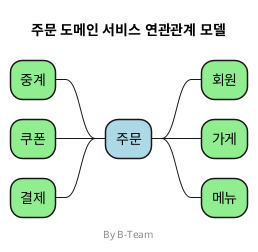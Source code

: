 @startmindmap
title 주문 도메인 서비스 연관관계 모델

*[#lightblue] 주문
**[#lightgreen] 회원
**[#lightgreen] 가게
**[#lightgreen] 메뉴
--[#lightgreen] 중계
--[#lightgreen] 쿠폰
--[#lightgreen] 결제

center footer By B-Team
@endmindmap


@startuml
skinparam componentStyle rectangle

component "주문" as ord
component "배달" as delivery
component "결제" as payment
component "가게" as shop
component "회원" as account
component "쿠폰" as coupon
component "동의" as agree
coupon -- ord
delivery -- ord
shop -- ord
ord -- payment
ord -- account
payment -- agree
account -- agree
coupon -- payment
@enduml
